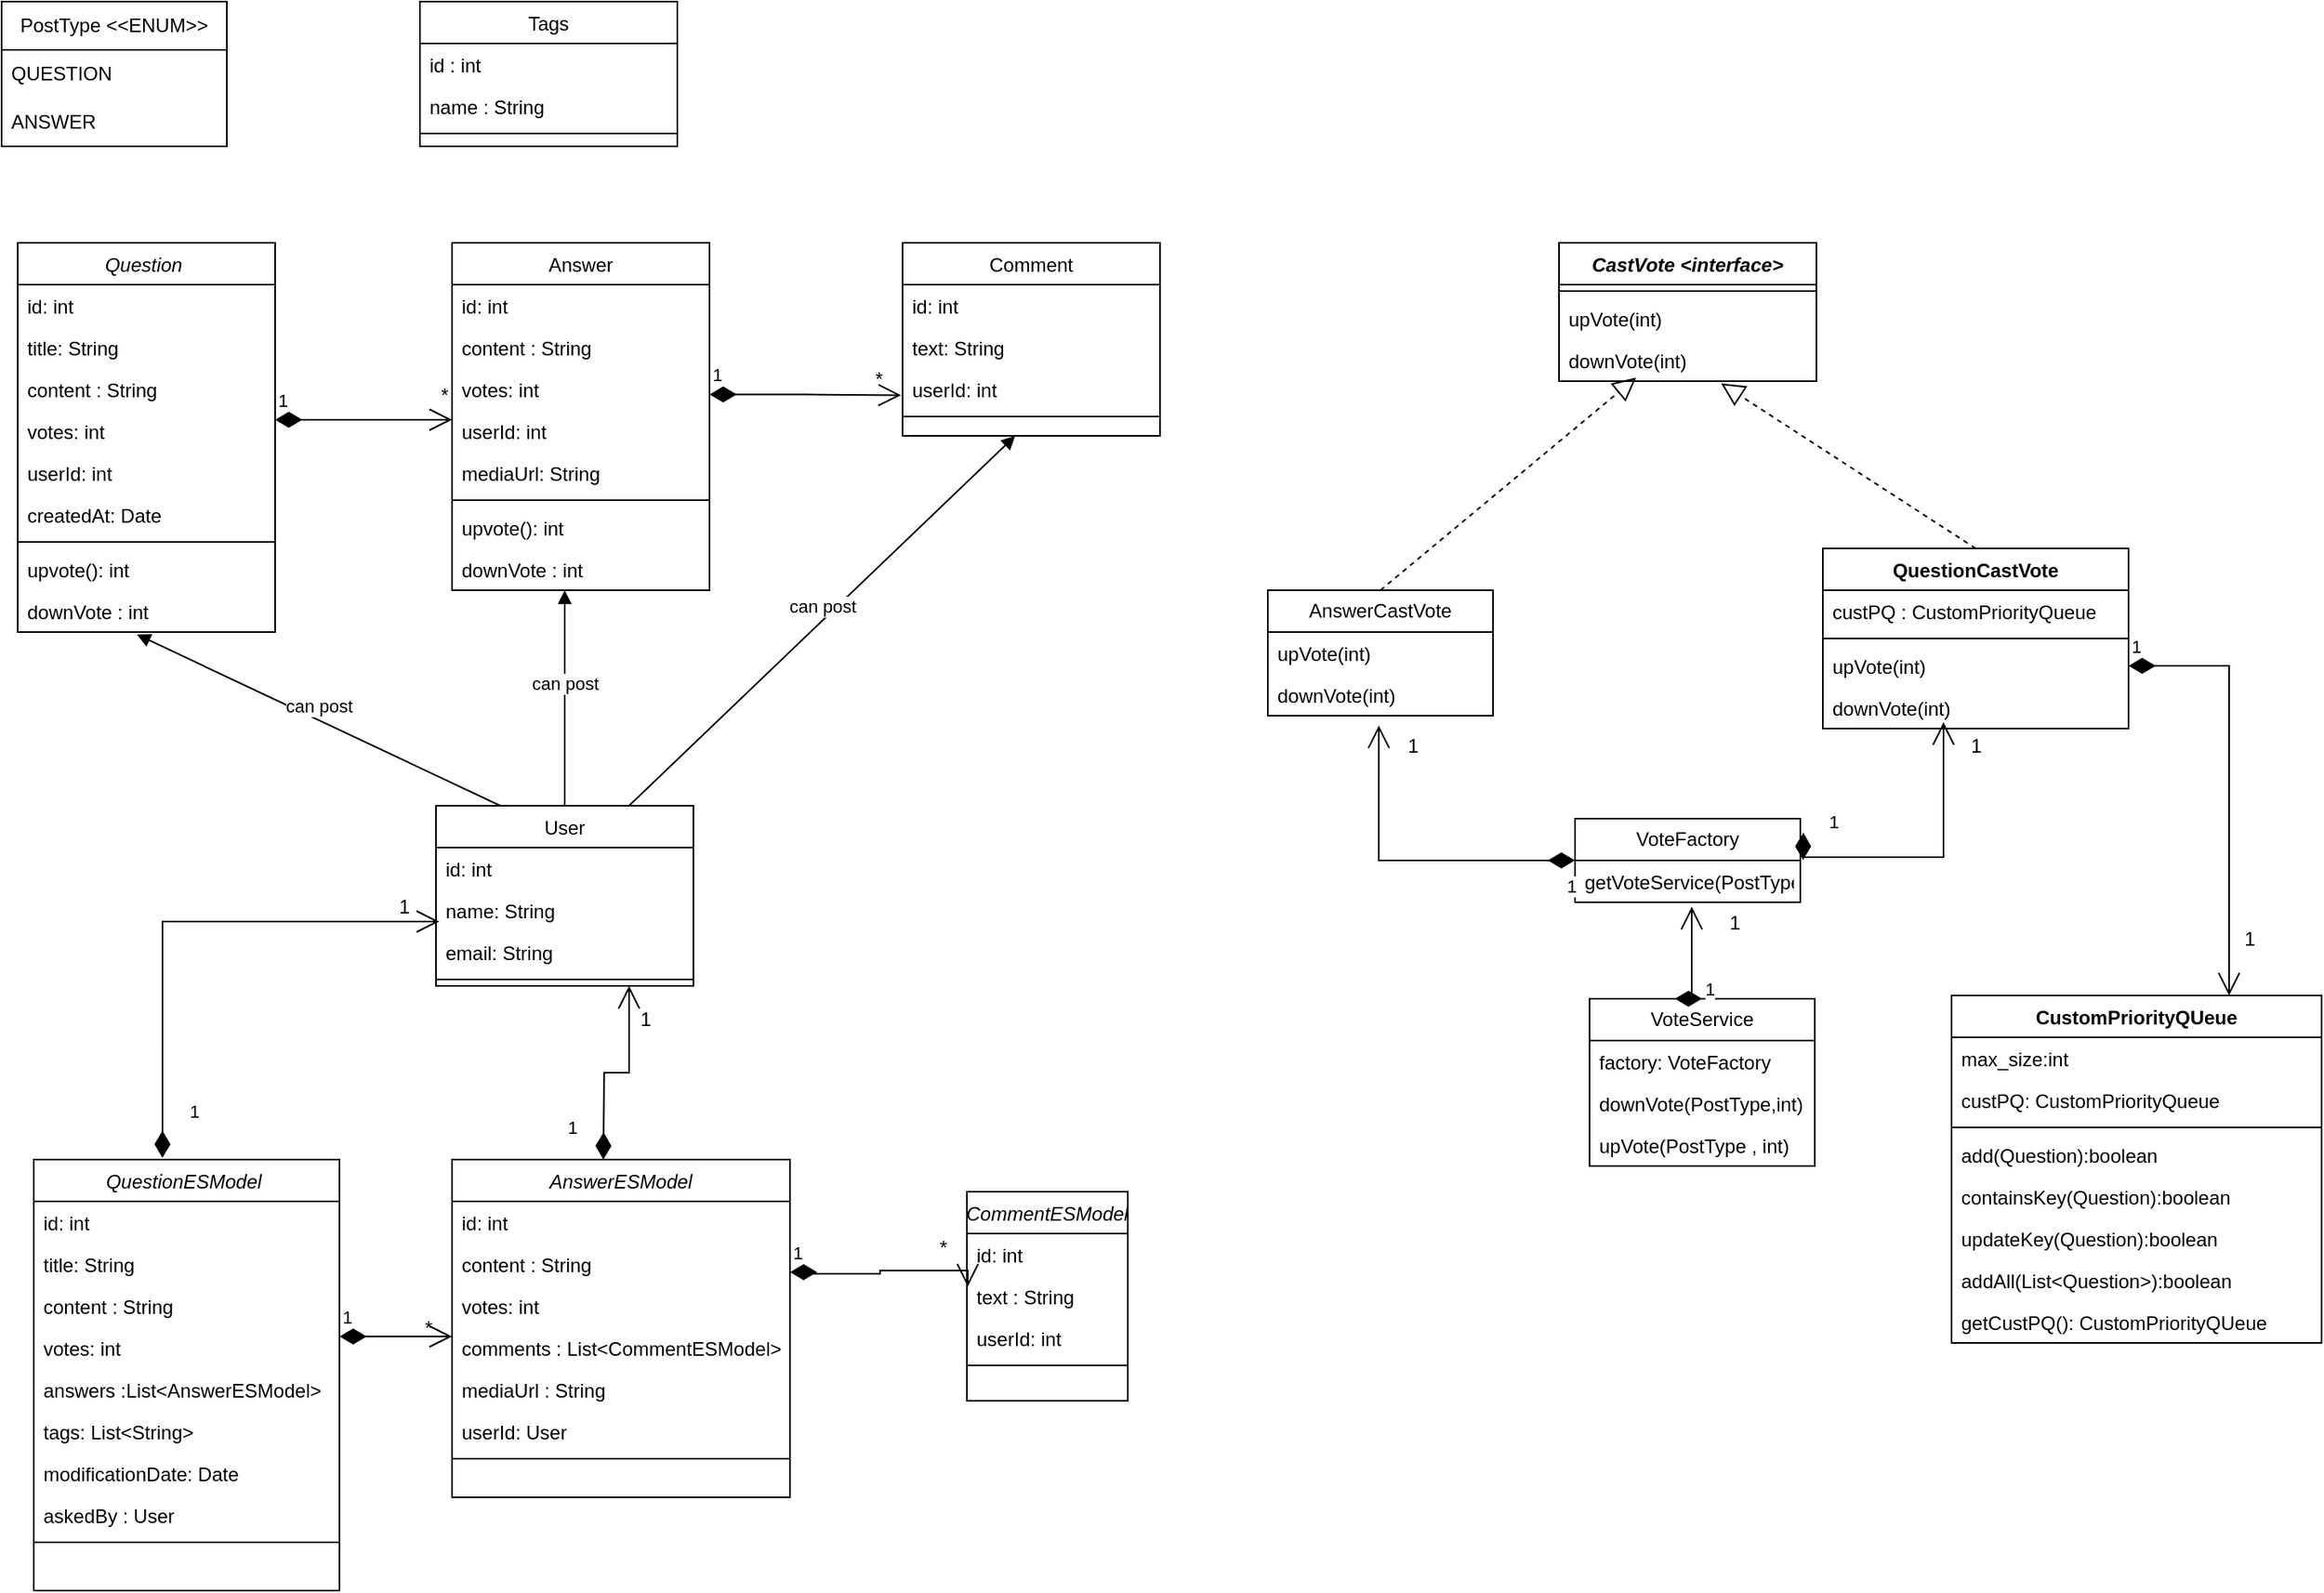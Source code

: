 <mxfile version="24.4.0" type="device">
  <diagram id="C5RBs43oDa-KdzZeNtuy" name="Page-1">
    <mxGraphModel dx="1837" dy="2218" grid="1" gridSize="10" guides="1" tooltips="1" connect="1" arrows="1" fold="1" page="1" pageScale="1" pageWidth="827" pageHeight="1169" math="0" shadow="0">
      <root>
        <mxCell id="WIyWlLk6GJQsqaUBKTNV-0" />
        <mxCell id="WIyWlLk6GJQsqaUBKTNV-1" parent="WIyWlLk6GJQsqaUBKTNV-0" />
        <mxCell id="zkfFHV4jXpPFQw0GAbJ--0" value="Question " style="swimlane;fontStyle=2;align=center;verticalAlign=top;childLayout=stackLayout;horizontal=1;startSize=26;horizontalStack=0;resizeParent=1;resizeLast=0;collapsible=1;marginBottom=0;rounded=0;shadow=0;strokeWidth=1;" parent="WIyWlLk6GJQsqaUBKTNV-1" vertex="1">
          <mxGeometry x="50" width="160" height="242" as="geometry">
            <mxRectangle x="230" y="140" width="160" height="26" as="alternateBounds" />
          </mxGeometry>
        </mxCell>
        <mxCell id="zkfFHV4jXpPFQw0GAbJ--1" value="id: int&#xa;" style="text;align=left;verticalAlign=top;spacingLeft=4;spacingRight=4;overflow=hidden;rotatable=0;points=[[0,0.5],[1,0.5]];portConstraint=eastwest;" parent="zkfFHV4jXpPFQw0GAbJ--0" vertex="1">
          <mxGeometry y="26" width="160" height="26" as="geometry" />
        </mxCell>
        <mxCell id="zkfFHV4jXpPFQw0GAbJ--2" value="title: String" style="text;align=left;verticalAlign=top;spacingLeft=4;spacingRight=4;overflow=hidden;rotatable=0;points=[[0,0.5],[1,0.5]];portConstraint=eastwest;rounded=0;shadow=0;html=0;" parent="zkfFHV4jXpPFQw0GAbJ--0" vertex="1">
          <mxGeometry y="52" width="160" height="26" as="geometry" />
        </mxCell>
        <mxCell id="zkfFHV4jXpPFQw0GAbJ--3" value="content : String" style="text;align=left;verticalAlign=top;spacingLeft=4;spacingRight=4;overflow=hidden;rotatable=0;points=[[0,0.5],[1,0.5]];portConstraint=eastwest;rounded=0;shadow=0;html=0;" parent="zkfFHV4jXpPFQw0GAbJ--0" vertex="1">
          <mxGeometry y="78" width="160" height="26" as="geometry" />
        </mxCell>
        <mxCell id="n5MVpI_hsquPw3Rg5cBh-8" value="votes: int" style="text;align=left;verticalAlign=top;spacingLeft=4;spacingRight=4;overflow=hidden;rotatable=0;points=[[0,0.5],[1,0.5]];portConstraint=eastwest;rounded=0;shadow=0;html=0;" parent="zkfFHV4jXpPFQw0GAbJ--0" vertex="1">
          <mxGeometry y="104" width="160" height="26" as="geometry" />
        </mxCell>
        <mxCell id="n5MVpI_hsquPw3Rg5cBh-9" value="userId: int" style="text;align=left;verticalAlign=top;spacingLeft=4;spacingRight=4;overflow=hidden;rotatable=0;points=[[0,0.5],[1,0.5]];portConstraint=eastwest;rounded=0;shadow=0;html=0;" parent="zkfFHV4jXpPFQw0GAbJ--0" vertex="1">
          <mxGeometry y="130" width="160" height="26" as="geometry" />
        </mxCell>
        <mxCell id="n5MVpI_hsquPw3Rg5cBh-10" value="createdAt: Date" style="text;align=left;verticalAlign=top;spacingLeft=4;spacingRight=4;overflow=hidden;rotatable=0;points=[[0,0.5],[1,0.5]];portConstraint=eastwest;rounded=0;shadow=0;html=0;" parent="zkfFHV4jXpPFQw0GAbJ--0" vertex="1">
          <mxGeometry y="156" width="160" height="26" as="geometry" />
        </mxCell>
        <mxCell id="zkfFHV4jXpPFQw0GAbJ--4" value="" style="line;html=1;strokeWidth=1;align=left;verticalAlign=middle;spacingTop=-1;spacingLeft=3;spacingRight=3;rotatable=0;labelPosition=right;points=[];portConstraint=eastwest;" parent="zkfFHV4jXpPFQw0GAbJ--0" vertex="1">
          <mxGeometry y="182" width="160" height="8" as="geometry" />
        </mxCell>
        <mxCell id="zkfFHV4jXpPFQw0GAbJ--5" value="upvote(): int" style="text;align=left;verticalAlign=top;spacingLeft=4;spacingRight=4;overflow=hidden;rotatable=0;points=[[0,0.5],[1,0.5]];portConstraint=eastwest;" parent="zkfFHV4jXpPFQw0GAbJ--0" vertex="1">
          <mxGeometry y="190" width="160" height="26" as="geometry" />
        </mxCell>
        <mxCell id="n5MVpI_hsquPw3Rg5cBh-11" value="downVote : int" style="text;align=left;verticalAlign=top;spacingLeft=4;spacingRight=4;overflow=hidden;rotatable=0;points=[[0,0.5],[1,0.5]];portConstraint=eastwest;" parent="zkfFHV4jXpPFQw0GAbJ--0" vertex="1">
          <mxGeometry y="216" width="160" height="26" as="geometry" />
        </mxCell>
        <mxCell id="zkfFHV4jXpPFQw0GAbJ--6" value="Tags" style="swimlane;fontStyle=0;align=center;verticalAlign=top;childLayout=stackLayout;horizontal=1;startSize=26;horizontalStack=0;resizeParent=1;resizeLast=0;collapsible=1;marginBottom=0;rounded=0;shadow=0;strokeWidth=1;" parent="WIyWlLk6GJQsqaUBKTNV-1" vertex="1">
          <mxGeometry x="300" y="-150" width="160" height="90" as="geometry">
            <mxRectangle x="130" y="380" width="160" height="26" as="alternateBounds" />
          </mxGeometry>
        </mxCell>
        <mxCell id="zkfFHV4jXpPFQw0GAbJ--7" value="id : int" style="text;align=left;verticalAlign=top;spacingLeft=4;spacingRight=4;overflow=hidden;rotatable=0;points=[[0,0.5],[1,0.5]];portConstraint=eastwest;" parent="zkfFHV4jXpPFQw0GAbJ--6" vertex="1">
          <mxGeometry y="26" width="160" height="26" as="geometry" />
        </mxCell>
        <mxCell id="zkfFHV4jXpPFQw0GAbJ--8" value="name : String" style="text;align=left;verticalAlign=top;spacingLeft=4;spacingRight=4;overflow=hidden;rotatable=0;points=[[0,0.5],[1,0.5]];portConstraint=eastwest;rounded=0;shadow=0;html=0;" parent="zkfFHV4jXpPFQw0GAbJ--6" vertex="1">
          <mxGeometry y="52" width="160" height="26" as="geometry" />
        </mxCell>
        <mxCell id="zkfFHV4jXpPFQw0GAbJ--9" value="" style="line;html=1;strokeWidth=1;align=left;verticalAlign=middle;spacingTop=-1;spacingLeft=3;spacingRight=3;rotatable=0;labelPosition=right;points=[];portConstraint=eastwest;" parent="zkfFHV4jXpPFQw0GAbJ--6" vertex="1">
          <mxGeometry y="78" width="160" height="8" as="geometry" />
        </mxCell>
        <mxCell id="zkfFHV4jXpPFQw0GAbJ--17" value="Answer" style="swimlane;fontStyle=0;align=center;verticalAlign=top;childLayout=stackLayout;horizontal=1;startSize=26;horizontalStack=0;resizeParent=1;resizeLast=0;collapsible=1;marginBottom=0;rounded=0;shadow=0;strokeWidth=1;" parent="WIyWlLk6GJQsqaUBKTNV-1" vertex="1">
          <mxGeometry x="320" width="160" height="216" as="geometry">
            <mxRectangle x="550" y="140" width="160" height="26" as="alternateBounds" />
          </mxGeometry>
        </mxCell>
        <mxCell id="zkfFHV4jXpPFQw0GAbJ--18" value="id: int&#xa;" style="text;align=left;verticalAlign=top;spacingLeft=4;spacingRight=4;overflow=hidden;rotatable=0;points=[[0,0.5],[1,0.5]];portConstraint=eastwest;" parent="zkfFHV4jXpPFQw0GAbJ--17" vertex="1">
          <mxGeometry y="26" width="160" height="26" as="geometry" />
        </mxCell>
        <mxCell id="zkfFHV4jXpPFQw0GAbJ--19" value="content : String" style="text;align=left;verticalAlign=top;spacingLeft=4;spacingRight=4;overflow=hidden;rotatable=0;points=[[0,0.5],[1,0.5]];portConstraint=eastwest;rounded=0;shadow=0;html=0;" parent="zkfFHV4jXpPFQw0GAbJ--17" vertex="1">
          <mxGeometry y="52" width="160" height="26" as="geometry" />
        </mxCell>
        <mxCell id="zkfFHV4jXpPFQw0GAbJ--20" value="votes: int" style="text;align=left;verticalAlign=top;spacingLeft=4;spacingRight=4;overflow=hidden;rotatable=0;points=[[0,0.5],[1,0.5]];portConstraint=eastwest;rounded=0;shadow=0;html=0;" parent="zkfFHV4jXpPFQw0GAbJ--17" vertex="1">
          <mxGeometry y="78" width="160" height="26" as="geometry" />
        </mxCell>
        <mxCell id="zkfFHV4jXpPFQw0GAbJ--21" value="userId: int" style="text;align=left;verticalAlign=top;spacingLeft=4;spacingRight=4;overflow=hidden;rotatable=0;points=[[0,0.5],[1,0.5]];portConstraint=eastwest;rounded=0;shadow=0;html=0;" parent="zkfFHV4jXpPFQw0GAbJ--17" vertex="1">
          <mxGeometry y="104" width="160" height="26" as="geometry" />
        </mxCell>
        <mxCell id="zkfFHV4jXpPFQw0GAbJ--22" value="mediaUrl: String" style="text;align=left;verticalAlign=top;spacingLeft=4;spacingRight=4;overflow=hidden;rotatable=0;points=[[0,0.5],[1,0.5]];portConstraint=eastwest;rounded=0;shadow=0;html=0;" parent="zkfFHV4jXpPFQw0GAbJ--17" vertex="1">
          <mxGeometry y="130" width="160" height="26" as="geometry" />
        </mxCell>
        <mxCell id="zkfFHV4jXpPFQw0GAbJ--23" value="" style="line;html=1;strokeWidth=1;align=left;verticalAlign=middle;spacingTop=-1;spacingLeft=3;spacingRight=3;rotatable=0;labelPosition=right;points=[];portConstraint=eastwest;" parent="zkfFHV4jXpPFQw0GAbJ--17" vertex="1">
          <mxGeometry y="156" width="160" height="8" as="geometry" />
        </mxCell>
        <mxCell id="zkfFHV4jXpPFQw0GAbJ--24" value="upvote(): int" style="text;align=left;verticalAlign=top;spacingLeft=4;spacingRight=4;overflow=hidden;rotatable=0;points=[[0,0.5],[1,0.5]];portConstraint=eastwest;" parent="zkfFHV4jXpPFQw0GAbJ--17" vertex="1">
          <mxGeometry y="164" width="160" height="26" as="geometry" />
        </mxCell>
        <mxCell id="zkfFHV4jXpPFQw0GAbJ--25" value="downVote : int" style="text;align=left;verticalAlign=top;spacingLeft=4;spacingRight=4;overflow=hidden;rotatable=0;points=[[0,0.5],[1,0.5]];portConstraint=eastwest;" parent="zkfFHV4jXpPFQw0GAbJ--17" vertex="1">
          <mxGeometry y="190" width="160" height="26" as="geometry" />
        </mxCell>
        <mxCell id="n5MVpI_hsquPw3Rg5cBh-13" value="Comment" style="swimlane;fontStyle=0;align=center;verticalAlign=top;childLayout=stackLayout;horizontal=1;startSize=26;horizontalStack=0;resizeParent=1;resizeLast=0;collapsible=1;marginBottom=0;rounded=0;shadow=0;strokeWidth=1;" parent="WIyWlLk6GJQsqaUBKTNV-1" vertex="1">
          <mxGeometry x="600" width="160" height="120" as="geometry">
            <mxRectangle x="550" y="140" width="160" height="26" as="alternateBounds" />
          </mxGeometry>
        </mxCell>
        <mxCell id="n5MVpI_hsquPw3Rg5cBh-14" value="id: int&#xa;" style="text;align=left;verticalAlign=top;spacingLeft=4;spacingRight=4;overflow=hidden;rotatable=0;points=[[0,0.5],[1,0.5]];portConstraint=eastwest;" parent="n5MVpI_hsquPw3Rg5cBh-13" vertex="1">
          <mxGeometry y="26" width="160" height="26" as="geometry" />
        </mxCell>
        <mxCell id="n5MVpI_hsquPw3Rg5cBh-15" value="text: String" style="text;align=left;verticalAlign=top;spacingLeft=4;spacingRight=4;overflow=hidden;rotatable=0;points=[[0,0.5],[1,0.5]];portConstraint=eastwest;rounded=0;shadow=0;html=0;" parent="n5MVpI_hsquPw3Rg5cBh-13" vertex="1">
          <mxGeometry y="52" width="160" height="26" as="geometry" />
        </mxCell>
        <mxCell id="n5MVpI_hsquPw3Rg5cBh-16" value="userId: int" style="text;align=left;verticalAlign=top;spacingLeft=4;spacingRight=4;overflow=hidden;rotatable=0;points=[[0,0.5],[1,0.5]];portConstraint=eastwest;rounded=0;shadow=0;html=0;" parent="n5MVpI_hsquPw3Rg5cBh-13" vertex="1">
          <mxGeometry y="78" width="160" height="26" as="geometry" />
        </mxCell>
        <mxCell id="n5MVpI_hsquPw3Rg5cBh-19" value="" style="line;html=1;strokeWidth=1;align=left;verticalAlign=middle;spacingTop=-1;spacingLeft=3;spacingRight=3;rotatable=0;labelPosition=right;points=[];portConstraint=eastwest;" parent="n5MVpI_hsquPw3Rg5cBh-13" vertex="1">
          <mxGeometry y="104" width="160" height="8" as="geometry" />
        </mxCell>
        <mxCell id="n5MVpI_hsquPw3Rg5cBh-22" value="User" style="swimlane;fontStyle=0;align=center;verticalAlign=top;childLayout=stackLayout;horizontal=1;startSize=26;horizontalStack=0;resizeParent=1;resizeLast=0;collapsible=1;marginBottom=0;rounded=0;shadow=0;strokeWidth=1;" parent="WIyWlLk6GJQsqaUBKTNV-1" vertex="1">
          <mxGeometry x="310" y="350" width="160" height="112" as="geometry">
            <mxRectangle x="550" y="140" width="160" height="26" as="alternateBounds" />
          </mxGeometry>
        </mxCell>
        <mxCell id="n5MVpI_hsquPw3Rg5cBh-23" value="id: int&#xa;" style="text;align=left;verticalAlign=top;spacingLeft=4;spacingRight=4;overflow=hidden;rotatable=0;points=[[0,0.5],[1,0.5]];portConstraint=eastwest;" parent="n5MVpI_hsquPw3Rg5cBh-22" vertex="1">
          <mxGeometry y="26" width="160" height="26" as="geometry" />
        </mxCell>
        <mxCell id="n5MVpI_hsquPw3Rg5cBh-24" value="name: String" style="text;align=left;verticalAlign=top;spacingLeft=4;spacingRight=4;overflow=hidden;rotatable=0;points=[[0,0.5],[1,0.5]];portConstraint=eastwest;rounded=0;shadow=0;html=0;" parent="n5MVpI_hsquPw3Rg5cBh-22" vertex="1">
          <mxGeometry y="52" width="160" height="26" as="geometry" />
        </mxCell>
        <mxCell id="n5MVpI_hsquPw3Rg5cBh-25" value="email: String" style="text;align=left;verticalAlign=top;spacingLeft=4;spacingRight=4;overflow=hidden;rotatable=0;points=[[0,0.5],[1,0.5]];portConstraint=eastwest;rounded=0;shadow=0;html=0;" parent="n5MVpI_hsquPw3Rg5cBh-22" vertex="1">
          <mxGeometry y="78" width="160" height="26" as="geometry" />
        </mxCell>
        <mxCell id="n5MVpI_hsquPw3Rg5cBh-26" value="" style="line;html=1;strokeWidth=1;align=left;verticalAlign=middle;spacingTop=-1;spacingLeft=3;spacingRight=3;rotatable=0;labelPosition=right;points=[];portConstraint=eastwest;" parent="n5MVpI_hsquPw3Rg5cBh-22" vertex="1">
          <mxGeometry y="104" width="160" height="8" as="geometry" />
        </mxCell>
        <mxCell id="n5MVpI_hsquPw3Rg5cBh-30" value="PostType &amp;lt;&amp;lt;ENUM&amp;gt;&amp;gt;" style="swimlane;fontStyle=0;childLayout=stackLayout;horizontal=1;startSize=30;horizontalStack=0;resizeParent=1;resizeParentMax=0;resizeLast=0;collapsible=1;marginBottom=0;whiteSpace=wrap;html=1;" parent="WIyWlLk6GJQsqaUBKTNV-1" vertex="1">
          <mxGeometry x="40" y="-150" width="140" height="90" as="geometry" />
        </mxCell>
        <mxCell id="n5MVpI_hsquPw3Rg5cBh-31" value="QUESTION" style="text;strokeColor=none;fillColor=none;align=left;verticalAlign=middle;spacingLeft=4;spacingRight=4;overflow=hidden;points=[[0,0.5],[1,0.5]];portConstraint=eastwest;rotatable=0;whiteSpace=wrap;html=1;" parent="n5MVpI_hsquPw3Rg5cBh-30" vertex="1">
          <mxGeometry y="30" width="140" height="30" as="geometry" />
        </mxCell>
        <mxCell id="n5MVpI_hsquPw3Rg5cBh-32" value="ANSWER" style="text;strokeColor=none;fillColor=none;align=left;verticalAlign=middle;spacingLeft=4;spacingRight=4;overflow=hidden;points=[[0,0.5],[1,0.5]];portConstraint=eastwest;rotatable=0;whiteSpace=wrap;html=1;" parent="n5MVpI_hsquPw3Rg5cBh-30" vertex="1">
          <mxGeometry y="60" width="140" height="30" as="geometry" />
        </mxCell>
        <mxCell id="uVyZpxZi-m1LhDYJpyDX-0" value="1" style="endArrow=open;html=1;endSize=12;startArrow=diamondThin;startSize=14;startFill=1;edgeStyle=orthogonalEdgeStyle;align=left;verticalAlign=bottom;rounded=0;" edge="1" parent="WIyWlLk6GJQsqaUBKTNV-1">
          <mxGeometry x="-1" y="3" relative="1" as="geometry">
            <mxPoint x="210" y="110" as="sourcePoint" />
            <mxPoint x="320" y="110" as="targetPoint" />
          </mxGeometry>
        </mxCell>
        <mxCell id="uVyZpxZi-m1LhDYJpyDX-1" value="1" style="endArrow=open;html=1;endSize=12;startArrow=diamondThin;startSize=14;startFill=1;edgeStyle=orthogonalEdgeStyle;align=left;verticalAlign=bottom;rounded=0;exitX=1.006;exitY=0.212;exitDx=0;exitDy=0;exitPerimeter=0;" edge="1" parent="WIyWlLk6GJQsqaUBKTNV-1">
          <mxGeometry x="-1" y="3" relative="1" as="geometry">
            <mxPoint x="480.0" y="94.262" as="sourcePoint" />
            <mxPoint x="599.04" y="94.75" as="targetPoint" />
            <Array as="points">
              <mxPoint x="539.04" y="94.75" />
              <mxPoint x="539.04" y="95.75" />
            </Array>
          </mxGeometry>
        </mxCell>
        <mxCell id="uVyZpxZi-m1LhDYJpyDX-4" value="*" style="text;html=1;align=center;verticalAlign=middle;resizable=0;points=[];autosize=1;strokeColor=none;fillColor=none;" vertex="1" parent="WIyWlLk6GJQsqaUBKTNV-1">
          <mxGeometry x="300" y="80" width="30" height="30" as="geometry" />
        </mxCell>
        <mxCell id="uVyZpxZi-m1LhDYJpyDX-5" value="*" style="text;html=1;align=center;verticalAlign=middle;resizable=0;points=[];autosize=1;strokeColor=none;fillColor=none;" vertex="1" parent="WIyWlLk6GJQsqaUBKTNV-1">
          <mxGeometry x="570" y="70" width="30" height="30" as="geometry" />
        </mxCell>
        <mxCell id="uVyZpxZi-m1LhDYJpyDX-6" value="can post" style="html=1;verticalAlign=bottom;endArrow=block;curved=0;rounded=0;entryX=0.463;entryY=1.058;entryDx=0;entryDy=0;entryPerimeter=0;exitX=0.25;exitY=0;exitDx=0;exitDy=0;" edge="1" parent="WIyWlLk6GJQsqaUBKTNV-1" source="n5MVpI_hsquPw3Rg5cBh-22" target="n5MVpI_hsquPw3Rg5cBh-11">
          <mxGeometry width="80" relative="1" as="geometry">
            <mxPoint x="80" y="270" as="sourcePoint" />
            <mxPoint x="160" y="270" as="targetPoint" />
          </mxGeometry>
        </mxCell>
        <mxCell id="uVyZpxZi-m1LhDYJpyDX-7" value="can post" style="html=1;verticalAlign=bottom;endArrow=block;curved=0;rounded=0;entryX=0.463;entryY=1.058;entryDx=0;entryDy=0;entryPerimeter=0;exitX=0.5;exitY=0;exitDx=0;exitDy=0;" edge="1" parent="WIyWlLk6GJQsqaUBKTNV-1" source="n5MVpI_hsquPw3Rg5cBh-22">
          <mxGeometry width="80" relative="1" as="geometry">
            <mxPoint x="616" y="322" as="sourcePoint" />
            <mxPoint x="390" y="216" as="targetPoint" />
          </mxGeometry>
        </mxCell>
        <mxCell id="uVyZpxZi-m1LhDYJpyDX-8" value="can post" style="html=1;verticalAlign=bottom;endArrow=block;curved=0;rounded=0;entryX=0.463;entryY=1.058;entryDx=0;entryDy=0;entryPerimeter=0;exitX=0.75;exitY=0;exitDx=0;exitDy=0;" edge="1" parent="WIyWlLk6GJQsqaUBKTNV-1" source="n5MVpI_hsquPw3Rg5cBh-22">
          <mxGeometry width="80" relative="1" as="geometry">
            <mxPoint x="896" y="226" as="sourcePoint" />
            <mxPoint x="670" y="120" as="targetPoint" />
          </mxGeometry>
        </mxCell>
        <mxCell id="uVyZpxZi-m1LhDYJpyDX-10" value="QuestionESModel " style="swimlane;fontStyle=2;align=center;verticalAlign=top;childLayout=stackLayout;horizontal=1;startSize=26;horizontalStack=0;resizeParent=1;resizeLast=0;collapsible=1;marginBottom=0;rounded=0;shadow=0;strokeWidth=1;" vertex="1" parent="WIyWlLk6GJQsqaUBKTNV-1">
          <mxGeometry x="60" y="570" width="190" height="268" as="geometry">
            <mxRectangle x="230" y="140" width="160" height="26" as="alternateBounds" />
          </mxGeometry>
        </mxCell>
        <mxCell id="uVyZpxZi-m1LhDYJpyDX-11" value="id: int&#xa;" style="text;align=left;verticalAlign=top;spacingLeft=4;spacingRight=4;overflow=hidden;rotatable=0;points=[[0,0.5],[1,0.5]];portConstraint=eastwest;" vertex="1" parent="uVyZpxZi-m1LhDYJpyDX-10">
          <mxGeometry y="26" width="190" height="26" as="geometry" />
        </mxCell>
        <mxCell id="uVyZpxZi-m1LhDYJpyDX-12" value="title: String" style="text;align=left;verticalAlign=top;spacingLeft=4;spacingRight=4;overflow=hidden;rotatable=0;points=[[0,0.5],[1,0.5]];portConstraint=eastwest;rounded=0;shadow=0;html=0;" vertex="1" parent="uVyZpxZi-m1LhDYJpyDX-10">
          <mxGeometry y="52" width="190" height="26" as="geometry" />
        </mxCell>
        <mxCell id="uVyZpxZi-m1LhDYJpyDX-13" value="content : String" style="text;align=left;verticalAlign=top;spacingLeft=4;spacingRight=4;overflow=hidden;rotatable=0;points=[[0,0.5],[1,0.5]];portConstraint=eastwest;rounded=0;shadow=0;html=0;" vertex="1" parent="uVyZpxZi-m1LhDYJpyDX-10">
          <mxGeometry y="78" width="190" height="26" as="geometry" />
        </mxCell>
        <mxCell id="uVyZpxZi-m1LhDYJpyDX-14" value="votes: int" style="text;align=left;verticalAlign=top;spacingLeft=4;spacingRight=4;overflow=hidden;rotatable=0;points=[[0,0.5],[1,0.5]];portConstraint=eastwest;rounded=0;shadow=0;html=0;" vertex="1" parent="uVyZpxZi-m1LhDYJpyDX-10">
          <mxGeometry y="104" width="190" height="26" as="geometry" />
        </mxCell>
        <mxCell id="uVyZpxZi-m1LhDYJpyDX-15" value="answers :List&lt;AnswerESModel&gt;" style="text;align=left;verticalAlign=top;spacingLeft=4;spacingRight=4;overflow=hidden;rotatable=0;points=[[0,0.5],[1,0.5]];portConstraint=eastwest;rounded=0;shadow=0;html=0;" vertex="1" parent="uVyZpxZi-m1LhDYJpyDX-10">
          <mxGeometry y="130" width="190" height="26" as="geometry" />
        </mxCell>
        <mxCell id="uVyZpxZi-m1LhDYJpyDX-16" value="tags: List&lt;String&gt;" style="text;align=left;verticalAlign=top;spacingLeft=4;spacingRight=4;overflow=hidden;rotatable=0;points=[[0,0.5],[1,0.5]];portConstraint=eastwest;rounded=0;shadow=0;html=0;" vertex="1" parent="uVyZpxZi-m1LhDYJpyDX-10">
          <mxGeometry y="156" width="190" height="26" as="geometry" />
        </mxCell>
        <mxCell id="uVyZpxZi-m1LhDYJpyDX-20" value="modificationDate: Date" style="text;align=left;verticalAlign=top;spacingLeft=4;spacingRight=4;overflow=hidden;rotatable=0;points=[[0,0.5],[1,0.5]];portConstraint=eastwest;rounded=0;shadow=0;html=0;" vertex="1" parent="uVyZpxZi-m1LhDYJpyDX-10">
          <mxGeometry y="182" width="190" height="26" as="geometry" />
        </mxCell>
        <mxCell id="uVyZpxZi-m1LhDYJpyDX-18" value="askedBy : User" style="text;align=left;verticalAlign=top;spacingLeft=4;spacingRight=4;overflow=hidden;rotatable=0;points=[[0,0.5],[1,0.5]];portConstraint=eastwest;" vertex="1" parent="uVyZpxZi-m1LhDYJpyDX-10">
          <mxGeometry y="208" width="190" height="26" as="geometry" />
        </mxCell>
        <mxCell id="uVyZpxZi-m1LhDYJpyDX-17" value="" style="line;html=1;strokeWidth=1;align=left;verticalAlign=middle;spacingTop=-1;spacingLeft=3;spacingRight=3;rotatable=0;labelPosition=right;points=[];portConstraint=eastwest;" vertex="1" parent="uVyZpxZi-m1LhDYJpyDX-10">
          <mxGeometry y="234" width="190" height="8" as="geometry" />
        </mxCell>
        <mxCell id="uVyZpxZi-m1LhDYJpyDX-21" value="AnswerESModel" style="swimlane;fontStyle=2;align=center;verticalAlign=top;childLayout=stackLayout;horizontal=1;startSize=26;horizontalStack=0;resizeParent=1;resizeLast=0;collapsible=1;marginBottom=0;rounded=0;shadow=0;strokeWidth=1;" vertex="1" parent="WIyWlLk6GJQsqaUBKTNV-1">
          <mxGeometry x="320" y="570" width="210" height="210" as="geometry">
            <mxRectangle x="230" y="140" width="160" height="26" as="alternateBounds" />
          </mxGeometry>
        </mxCell>
        <mxCell id="uVyZpxZi-m1LhDYJpyDX-22" value="id: int&#xa;" style="text;align=left;verticalAlign=top;spacingLeft=4;spacingRight=4;overflow=hidden;rotatable=0;points=[[0,0.5],[1,0.5]];portConstraint=eastwest;" vertex="1" parent="uVyZpxZi-m1LhDYJpyDX-21">
          <mxGeometry y="26" width="210" height="26" as="geometry" />
        </mxCell>
        <mxCell id="uVyZpxZi-m1LhDYJpyDX-24" value="content : String" style="text;align=left;verticalAlign=top;spacingLeft=4;spacingRight=4;overflow=hidden;rotatable=0;points=[[0,0.5],[1,0.5]];portConstraint=eastwest;rounded=0;shadow=0;html=0;" vertex="1" parent="uVyZpxZi-m1LhDYJpyDX-21">
          <mxGeometry y="52" width="210" height="26" as="geometry" />
        </mxCell>
        <mxCell id="uVyZpxZi-m1LhDYJpyDX-25" value="votes: int" style="text;align=left;verticalAlign=top;spacingLeft=4;spacingRight=4;overflow=hidden;rotatable=0;points=[[0,0.5],[1,0.5]];portConstraint=eastwest;rounded=0;shadow=0;html=0;" vertex="1" parent="uVyZpxZi-m1LhDYJpyDX-21">
          <mxGeometry y="78" width="210" height="26" as="geometry" />
        </mxCell>
        <mxCell id="uVyZpxZi-m1LhDYJpyDX-26" value="comments : List&lt;CommentESModel&gt;" style="text;align=left;verticalAlign=top;spacingLeft=4;spacingRight=4;overflow=hidden;rotatable=0;points=[[0,0.5],[1,0.5]];portConstraint=eastwest;rounded=0;shadow=0;html=0;" vertex="1" parent="uVyZpxZi-m1LhDYJpyDX-21">
          <mxGeometry y="104" width="210" height="26" as="geometry" />
        </mxCell>
        <mxCell id="uVyZpxZi-m1LhDYJpyDX-27" value="mediaUrl : String" style="text;align=left;verticalAlign=top;spacingLeft=4;spacingRight=4;overflow=hidden;rotatable=0;points=[[0,0.5],[1,0.5]];portConstraint=eastwest;rounded=0;shadow=0;html=0;" vertex="1" parent="uVyZpxZi-m1LhDYJpyDX-21">
          <mxGeometry y="130" width="210" height="26" as="geometry" />
        </mxCell>
        <mxCell id="uVyZpxZi-m1LhDYJpyDX-28" value="userId: User" style="text;align=left;verticalAlign=top;spacingLeft=4;spacingRight=4;overflow=hidden;rotatable=0;points=[[0,0.5],[1,0.5]];portConstraint=eastwest;rounded=0;shadow=0;html=0;" vertex="1" parent="uVyZpxZi-m1LhDYJpyDX-21">
          <mxGeometry y="156" width="210" height="26" as="geometry" />
        </mxCell>
        <mxCell id="uVyZpxZi-m1LhDYJpyDX-30" value="" style="line;html=1;strokeWidth=1;align=left;verticalAlign=middle;spacingTop=-1;spacingLeft=3;spacingRight=3;rotatable=0;labelPosition=right;points=[];portConstraint=eastwest;" vertex="1" parent="uVyZpxZi-m1LhDYJpyDX-21">
          <mxGeometry y="182" width="210" height="8" as="geometry" />
        </mxCell>
        <mxCell id="uVyZpxZi-m1LhDYJpyDX-31" value="CommentESModel" style="swimlane;fontStyle=2;align=center;verticalAlign=top;childLayout=stackLayout;horizontal=1;startSize=26;horizontalStack=0;resizeParent=1;resizeLast=0;collapsible=1;marginBottom=0;rounded=0;shadow=0;strokeWidth=1;" vertex="1" parent="WIyWlLk6GJQsqaUBKTNV-1">
          <mxGeometry x="640" y="590" width="100" height="130" as="geometry">
            <mxRectangle x="230" y="140" width="160" height="26" as="alternateBounds" />
          </mxGeometry>
        </mxCell>
        <mxCell id="uVyZpxZi-m1LhDYJpyDX-32" value="id: int&#xa;" style="text;align=left;verticalAlign=top;spacingLeft=4;spacingRight=4;overflow=hidden;rotatable=0;points=[[0,0.5],[1,0.5]];portConstraint=eastwest;" vertex="1" parent="uVyZpxZi-m1LhDYJpyDX-31">
          <mxGeometry y="26" width="100" height="26" as="geometry" />
        </mxCell>
        <mxCell id="uVyZpxZi-m1LhDYJpyDX-33" value="text : String" style="text;align=left;verticalAlign=top;spacingLeft=4;spacingRight=4;overflow=hidden;rotatable=0;points=[[0,0.5],[1,0.5]];portConstraint=eastwest;rounded=0;shadow=0;html=0;" vertex="1" parent="uVyZpxZi-m1LhDYJpyDX-31">
          <mxGeometry y="52" width="100" height="26" as="geometry" />
        </mxCell>
        <mxCell id="uVyZpxZi-m1LhDYJpyDX-34" value="userId: int" style="text;align=left;verticalAlign=top;spacingLeft=4;spacingRight=4;overflow=hidden;rotatable=0;points=[[0,0.5],[1,0.5]];portConstraint=eastwest;rounded=0;shadow=0;html=0;" vertex="1" parent="uVyZpxZi-m1LhDYJpyDX-31">
          <mxGeometry y="78" width="100" height="26" as="geometry" />
        </mxCell>
        <mxCell id="uVyZpxZi-m1LhDYJpyDX-38" value="" style="line;html=1;strokeWidth=1;align=left;verticalAlign=middle;spacingTop=-1;spacingLeft=3;spacingRight=3;rotatable=0;labelPosition=right;points=[];portConstraint=eastwest;" vertex="1" parent="uVyZpxZi-m1LhDYJpyDX-31">
          <mxGeometry y="104" width="100" height="8" as="geometry" />
        </mxCell>
        <mxCell id="uVyZpxZi-m1LhDYJpyDX-39" value="1" style="endArrow=open;html=1;endSize=12;startArrow=diamondThin;startSize=14;startFill=1;edgeStyle=orthogonalEdgeStyle;align=left;verticalAlign=bottom;rounded=0;" edge="1" parent="WIyWlLk6GJQsqaUBKTNV-1">
          <mxGeometry x="-1" y="3" relative="1" as="geometry">
            <mxPoint x="250" y="680" as="sourcePoint" />
            <mxPoint x="320" y="680" as="targetPoint" />
          </mxGeometry>
        </mxCell>
        <mxCell id="uVyZpxZi-m1LhDYJpyDX-41" value="1" style="endArrow=open;html=1;endSize=12;startArrow=diamondThin;startSize=14;startFill=1;edgeStyle=orthogonalEdgeStyle;align=left;verticalAlign=bottom;rounded=0;entryX=0.005;entryY=0.269;entryDx=0;entryDy=0;entryPerimeter=0;" edge="1" parent="WIyWlLk6GJQsqaUBKTNV-1" target="uVyZpxZi-m1LhDYJpyDX-33">
          <mxGeometry x="-1" y="3" relative="1" as="geometry">
            <mxPoint x="530" y="640" as="sourcePoint" />
            <mxPoint x="620" y="639" as="targetPoint" />
            <Array as="points">
              <mxPoint x="540" y="640" />
              <mxPoint x="540" y="641" />
              <mxPoint x="586" y="641" />
              <mxPoint x="586" y="639" />
            </Array>
          </mxGeometry>
        </mxCell>
        <mxCell id="uVyZpxZi-m1LhDYJpyDX-42" value="*" style="text;html=1;align=center;verticalAlign=middle;resizable=0;points=[];autosize=1;strokeColor=none;fillColor=none;" vertex="1" parent="WIyWlLk6GJQsqaUBKTNV-1">
          <mxGeometry x="290" y="660" width="30" height="30" as="geometry" />
        </mxCell>
        <mxCell id="uVyZpxZi-m1LhDYJpyDX-44" value="*" style="text;html=1;align=center;verticalAlign=middle;resizable=0;points=[];autosize=1;strokeColor=none;fillColor=none;" vertex="1" parent="WIyWlLk6GJQsqaUBKTNV-1">
          <mxGeometry x="610" y="610" width="30" height="30" as="geometry" />
        </mxCell>
        <mxCell id="uVyZpxZi-m1LhDYJpyDX-56" value="1" style="endArrow=open;html=1;endSize=12;startArrow=diamondThin;startSize=14;startFill=1;edgeStyle=orthogonalEdgeStyle;align=left;verticalAlign=bottom;rounded=0;entryX=0.013;entryY=0.769;entryDx=0;entryDy=0;entryPerimeter=0;exitX=0.421;exitY=-0.004;exitDx=0;exitDy=0;exitPerimeter=0;" edge="1" parent="WIyWlLk6GJQsqaUBKTNV-1" source="uVyZpxZi-m1LhDYJpyDX-10" target="n5MVpI_hsquPw3Rg5cBh-24">
          <mxGeometry x="-0.881" y="-15" relative="1" as="geometry">
            <mxPoint x="160" y="569" as="sourcePoint" />
            <mxPoint x="320" y="569" as="targetPoint" />
            <mxPoint y="-1" as="offset" />
          </mxGeometry>
        </mxCell>
        <mxCell id="uVyZpxZi-m1LhDYJpyDX-58" value="1" style="text;html=1;align=center;verticalAlign=middle;resizable=0;points=[];autosize=1;strokeColor=none;fillColor=none;" vertex="1" parent="WIyWlLk6GJQsqaUBKTNV-1">
          <mxGeometry x="275" y="398" width="30" height="30" as="geometry" />
        </mxCell>
        <mxCell id="uVyZpxZi-m1LhDYJpyDX-59" value="1" style="endArrow=open;html=1;endSize=12;startArrow=diamondThin;startSize=14;startFill=1;edgeStyle=orthogonalEdgeStyle;align=left;verticalAlign=bottom;rounded=0;entryX=0.75;entryY=1;entryDx=0;entryDy=0;" edge="1" parent="WIyWlLk6GJQsqaUBKTNV-1" target="n5MVpI_hsquPw3Rg5cBh-22">
          <mxGeometry x="-0.842" y="24" relative="1" as="geometry">
            <mxPoint x="414" y="570" as="sourcePoint" />
            <mxPoint x="574" y="570" as="targetPoint" />
            <mxPoint y="-1" as="offset" />
          </mxGeometry>
        </mxCell>
        <mxCell id="uVyZpxZi-m1LhDYJpyDX-60" value="1" style="text;html=1;align=center;verticalAlign=middle;resizable=0;points=[];autosize=1;strokeColor=none;fillColor=none;" vertex="1" parent="WIyWlLk6GJQsqaUBKTNV-1">
          <mxGeometry x="425" y="468" width="30" height="30" as="geometry" />
        </mxCell>
        <mxCell id="uVyZpxZi-m1LhDYJpyDX-61" value="&lt;i&gt;CastVote &amp;lt;interface&amp;gt;&lt;/i&gt;" style="swimlane;fontStyle=1;align=center;verticalAlign=top;childLayout=stackLayout;horizontal=1;startSize=26;horizontalStack=0;resizeParent=1;resizeParentMax=0;resizeLast=0;collapsible=1;marginBottom=0;whiteSpace=wrap;html=1;" vertex="1" parent="WIyWlLk6GJQsqaUBKTNV-1">
          <mxGeometry x="1008" width="160" height="86" as="geometry" />
        </mxCell>
        <mxCell id="uVyZpxZi-m1LhDYJpyDX-63" value="" style="line;strokeWidth=1;fillColor=none;align=left;verticalAlign=middle;spacingTop=-1;spacingLeft=3;spacingRight=3;rotatable=0;labelPosition=right;points=[];portConstraint=eastwest;strokeColor=inherit;" vertex="1" parent="uVyZpxZi-m1LhDYJpyDX-61">
          <mxGeometry y="26" width="160" height="8" as="geometry" />
        </mxCell>
        <mxCell id="uVyZpxZi-m1LhDYJpyDX-64" value="upVote(int)&lt;span style=&quot;color: rgba(0, 0, 0, 0); font-family: monospace; font-size: 0px; text-wrap: nowrap;&quot;&gt;%3CmxGraphModel%3E%3Croot%3E%3CmxCell%20id%3D%220%22%2F%3E%3CmxCell%20id%3D%221%22%20parent%3D%220%22%2F%3E%3CmxCell%20id%3D%222%22%20value%3D%221%22%20style%3D%22endArrow%3Dopen%3Bhtml%3D1%3BendSize%3D12%3BstartArrow%3DdiamondThin%3BstartSize%3D14%3BstartFill%3D1%3BedgeStyle%3DorthogonalEdgeStyle%3Balign%3Dleft%3BverticalAlign%3Dbottom%3Brounded%3D0%3B%22%20edge%3D%221%22%20parent%3D%221%22%3E%3CmxGeometry%20x%3D%22-1%22%20y%3D%223%22%20relative%3D%221%22%20as%3D%22geometry%22%3E%3CmxPoint%20x%3D%22250%22%20y%3D%22680%22%20as%3D%22sourcePoint%22%2F%3E%3CmxPoint%20x%3D%22320%22%20y%3D%22680%22%20as%3D%22targetPoint%22%2F%3E%3C%2FmxGeometry%3E%3C%2FmxCell%3E%3C%2Froot%3E%3C%2FmxGraphModel%3E&lt;/span&gt;" style="text;strokeColor=none;fillColor=none;align=left;verticalAlign=top;spacingLeft=4;spacingRight=4;overflow=hidden;rotatable=0;points=[[0,0.5],[1,0.5]];portConstraint=eastwest;whiteSpace=wrap;html=1;" vertex="1" parent="uVyZpxZi-m1LhDYJpyDX-61">
          <mxGeometry y="34" width="160" height="26" as="geometry" />
        </mxCell>
        <mxCell id="uVyZpxZi-m1LhDYJpyDX-65" value="downVote(int)" style="text;strokeColor=none;fillColor=none;align=left;verticalAlign=top;spacingLeft=4;spacingRight=4;overflow=hidden;rotatable=0;points=[[0,0.5],[1,0.5]];portConstraint=eastwest;whiteSpace=wrap;html=1;" vertex="1" parent="uVyZpxZi-m1LhDYJpyDX-61">
          <mxGeometry y="60" width="160" height="26" as="geometry" />
        </mxCell>
        <mxCell id="uVyZpxZi-m1LhDYJpyDX-66" value="" style="endArrow=block;dashed=1;endFill=0;endSize=12;html=1;rounded=0;entryX=0.3;entryY=0.913;entryDx=0;entryDy=0;entryPerimeter=0;exitX=0.5;exitY=0;exitDx=0;exitDy=0;" edge="1" parent="WIyWlLk6GJQsqaUBKTNV-1" source="uVyZpxZi-m1LhDYJpyDX-67" target="uVyZpxZi-m1LhDYJpyDX-65">
          <mxGeometry width="160" relative="1" as="geometry">
            <mxPoint x="1056" y="200" as="sourcePoint" />
            <mxPoint x="707" y="370" as="targetPoint" />
          </mxGeometry>
        </mxCell>
        <mxCell id="uVyZpxZi-m1LhDYJpyDX-67" value="AnswerCastVote" style="swimlane;fontStyle=0;childLayout=stackLayout;horizontal=1;startSize=26;fillColor=none;horizontalStack=0;resizeParent=1;resizeParentMax=0;resizeLast=0;collapsible=1;marginBottom=0;whiteSpace=wrap;html=1;" vertex="1" parent="WIyWlLk6GJQsqaUBKTNV-1">
          <mxGeometry x="827" y="216" width="140" height="78" as="geometry" />
        </mxCell>
        <mxCell id="uVyZpxZi-m1LhDYJpyDX-69" value="upVote(int)" style="text;strokeColor=none;fillColor=none;align=left;verticalAlign=top;spacingLeft=4;spacingRight=4;overflow=hidden;rotatable=0;points=[[0,0.5],[1,0.5]];portConstraint=eastwest;whiteSpace=wrap;html=1;" vertex="1" parent="uVyZpxZi-m1LhDYJpyDX-67">
          <mxGeometry y="26" width="140" height="26" as="geometry" />
        </mxCell>
        <mxCell id="uVyZpxZi-m1LhDYJpyDX-70" value="downVote(int)" style="text;strokeColor=none;fillColor=none;align=left;verticalAlign=top;spacingLeft=4;spacingRight=4;overflow=hidden;rotatable=0;points=[[0,0.5],[1,0.5]];portConstraint=eastwest;whiteSpace=wrap;html=1;" vertex="1" parent="uVyZpxZi-m1LhDYJpyDX-67">
          <mxGeometry y="52" width="140" height="26" as="geometry" />
        </mxCell>
        <mxCell id="uVyZpxZi-m1LhDYJpyDX-77" value="" style="endArrow=block;dashed=1;endFill=0;endSize=12;html=1;rounded=0;entryX=0.63;entryY=1.052;entryDx=0;entryDy=0;entryPerimeter=0;exitX=0.5;exitY=0;exitDx=0;exitDy=0;" edge="1" parent="WIyWlLk6GJQsqaUBKTNV-1" source="uVyZpxZi-m1LhDYJpyDX-100" target="uVyZpxZi-m1LhDYJpyDX-65">
          <mxGeometry width="160" relative="1" as="geometry">
            <mxPoint x="1247" y="216" as="sourcePoint" />
            <mxPoint x="1066" y="94" as="targetPoint" />
          </mxGeometry>
        </mxCell>
        <mxCell id="uVyZpxZi-m1LhDYJpyDX-78" value="VoteFactory" style="swimlane;fontStyle=0;childLayout=stackLayout;horizontal=1;startSize=26;fillColor=none;horizontalStack=0;resizeParent=1;resizeParentMax=0;resizeLast=0;collapsible=1;marginBottom=0;whiteSpace=wrap;html=1;" vertex="1" parent="WIyWlLk6GJQsqaUBKTNV-1">
          <mxGeometry x="1018" y="358" width="140" height="52" as="geometry" />
        </mxCell>
        <mxCell id="uVyZpxZi-m1LhDYJpyDX-79" value="getVoteService(PostType)" style="text;strokeColor=none;fillColor=none;align=left;verticalAlign=top;spacingLeft=4;spacingRight=4;overflow=hidden;rotatable=0;points=[[0,0.5],[1,0.5]];portConstraint=eastwest;whiteSpace=wrap;html=1;" vertex="1" parent="uVyZpxZi-m1LhDYJpyDX-78">
          <mxGeometry y="26" width="140" height="26" as="geometry" />
        </mxCell>
        <mxCell id="uVyZpxZi-m1LhDYJpyDX-83" value="1" style="endArrow=open;html=1;endSize=12;startArrow=diamondThin;startSize=14;startFill=1;edgeStyle=orthogonalEdgeStyle;align=left;verticalAlign=bottom;rounded=0;entryX=0.493;entryY=1.234;entryDx=0;entryDy=0;entryPerimeter=0;exitX=0;exitY=0.5;exitDx=0;exitDy=0;" edge="1" parent="WIyWlLk6GJQsqaUBKTNV-1" source="uVyZpxZi-m1LhDYJpyDX-78" target="uVyZpxZi-m1LhDYJpyDX-70">
          <mxGeometry x="-0.926" y="26" relative="1" as="geometry">
            <mxPoint x="547" y="370" as="sourcePoint" />
            <mxPoint x="707" y="370" as="targetPoint" />
            <Array as="points">
              <mxPoint x="896" y="384" />
            </Array>
            <mxPoint y="-1" as="offset" />
          </mxGeometry>
        </mxCell>
        <mxCell id="uVyZpxZi-m1LhDYJpyDX-84" value="1" style="text;html=1;align=center;verticalAlign=middle;resizable=0;points=[];autosize=1;strokeColor=none;fillColor=none;" vertex="1" parent="WIyWlLk6GJQsqaUBKTNV-1">
          <mxGeometry x="902" y="298" width="30" height="30" as="geometry" />
        </mxCell>
        <mxCell id="uVyZpxZi-m1LhDYJpyDX-85" value="1" style="endArrow=open;html=1;endSize=12;startArrow=diamondThin;startSize=14;startFill=1;edgeStyle=orthogonalEdgeStyle;align=left;verticalAlign=bottom;rounded=0;entryX=0.493;entryY=1.234;entryDx=0;entryDy=0;entryPerimeter=0;exitX=1.012;exitY=-0.01;exitDx=0;exitDy=0;exitPerimeter=0;" edge="1" parent="WIyWlLk6GJQsqaUBKTNV-1" source="uVyZpxZi-m1LhDYJpyDX-79">
          <mxGeometry x="-0.795" y="13" relative="1" as="geometry">
            <mxPoint x="1369" y="382" as="sourcePoint" />
            <mxPoint x="1247" y="298" as="targetPoint" />
            <Array as="points">
              <mxPoint x="1247" y="382" />
            </Array>
            <mxPoint x="-1" as="offset" />
          </mxGeometry>
        </mxCell>
        <mxCell id="uVyZpxZi-m1LhDYJpyDX-86" value="1" style="text;html=1;align=center;verticalAlign=middle;resizable=0;points=[];autosize=1;strokeColor=none;fillColor=none;" vertex="1" parent="WIyWlLk6GJQsqaUBKTNV-1">
          <mxGeometry x="1252" y="298" width="30" height="30" as="geometry" />
        </mxCell>
        <mxCell id="uVyZpxZi-m1LhDYJpyDX-87" value="" style="text;strokeColor=none;fillColor=none;align=left;verticalAlign=middle;spacingTop=-1;spacingLeft=4;spacingRight=4;rotatable=0;labelPosition=right;points=[];portConstraint=eastwest;" vertex="1" parent="WIyWlLk6GJQsqaUBKTNV-1">
          <mxGeometry x="770" y="370" width="20" height="14" as="geometry" />
        </mxCell>
        <mxCell id="uVyZpxZi-m1LhDYJpyDX-88" value="VoteService" style="swimlane;fontStyle=0;childLayout=stackLayout;horizontal=1;startSize=26;fillColor=none;horizontalStack=0;resizeParent=1;resizeParentMax=0;resizeLast=0;collapsible=1;marginBottom=0;whiteSpace=wrap;html=1;" vertex="1" parent="WIyWlLk6GJQsqaUBKTNV-1">
          <mxGeometry x="1027" y="470" width="140" height="104" as="geometry" />
        </mxCell>
        <mxCell id="uVyZpxZi-m1LhDYJpyDX-89" value="factory: VoteFactory" style="text;strokeColor=none;fillColor=none;align=left;verticalAlign=top;spacingLeft=4;spacingRight=4;overflow=hidden;rotatable=0;points=[[0,0.5],[1,0.5]];portConstraint=eastwest;whiteSpace=wrap;html=1;" vertex="1" parent="uVyZpxZi-m1LhDYJpyDX-88">
          <mxGeometry y="26" width="140" height="26" as="geometry" />
        </mxCell>
        <mxCell id="uVyZpxZi-m1LhDYJpyDX-90" value="downVote(PostType,int)" style="text;strokeColor=none;fillColor=none;align=left;verticalAlign=top;spacingLeft=4;spacingRight=4;overflow=hidden;rotatable=0;points=[[0,0.5],[1,0.5]];portConstraint=eastwest;whiteSpace=wrap;html=1;" vertex="1" parent="uVyZpxZi-m1LhDYJpyDX-88">
          <mxGeometry y="52" width="140" height="26" as="geometry" />
        </mxCell>
        <mxCell id="uVyZpxZi-m1LhDYJpyDX-91" value="upVote(PostType , int)" style="text;strokeColor=none;fillColor=none;align=left;verticalAlign=top;spacingLeft=4;spacingRight=4;overflow=hidden;rotatable=0;points=[[0,0.5],[1,0.5]];portConstraint=eastwest;whiteSpace=wrap;html=1;" vertex="1" parent="uVyZpxZi-m1LhDYJpyDX-88">
          <mxGeometry y="78" width="140" height="26" as="geometry" />
        </mxCell>
        <mxCell id="uVyZpxZi-m1LhDYJpyDX-92" value="1" style="endArrow=open;html=1;endSize=12;startArrow=diamondThin;startSize=14;startFill=1;edgeStyle=orthogonalEdgeStyle;align=left;verticalAlign=bottom;rounded=0;exitX=0.5;exitY=0;exitDx=0;exitDy=0;entryX=0.518;entryY=1.108;entryDx=0;entryDy=0;entryPerimeter=0;" edge="1" parent="WIyWlLk6GJQsqaUBKTNV-1" source="uVyZpxZi-m1LhDYJpyDX-88" target="uVyZpxZi-m1LhDYJpyDX-79">
          <mxGeometry x="-1" y="3" relative="1" as="geometry">
            <mxPoint x="547" y="370" as="sourcePoint" />
            <mxPoint x="707" y="370" as="targetPoint" />
            <Array as="points">
              <mxPoint x="1091" y="470" />
            </Array>
          </mxGeometry>
        </mxCell>
        <mxCell id="uVyZpxZi-m1LhDYJpyDX-94" value="1" style="text;html=1;align=center;verticalAlign=middle;resizable=0;points=[];autosize=1;strokeColor=none;fillColor=none;" vertex="1" parent="WIyWlLk6GJQsqaUBKTNV-1">
          <mxGeometry x="1102" y="408" width="30" height="30" as="geometry" />
        </mxCell>
        <mxCell id="uVyZpxZi-m1LhDYJpyDX-100" value="QuestionCastVote" style="swimlane;fontStyle=1;align=center;verticalAlign=top;childLayout=stackLayout;horizontal=1;startSize=26;horizontalStack=0;resizeParent=1;resizeParentMax=0;resizeLast=0;collapsible=1;marginBottom=0;whiteSpace=wrap;html=1;" vertex="1" parent="WIyWlLk6GJQsqaUBKTNV-1">
          <mxGeometry x="1172" y="190" width="190" height="112" as="geometry" />
        </mxCell>
        <mxCell id="uVyZpxZi-m1LhDYJpyDX-101" value="custPQ : CustomPriorityQueue" style="text;strokeColor=none;fillColor=none;align=left;verticalAlign=top;spacingLeft=4;spacingRight=4;overflow=hidden;rotatable=0;points=[[0,0.5],[1,0.5]];portConstraint=eastwest;whiteSpace=wrap;html=1;" vertex="1" parent="uVyZpxZi-m1LhDYJpyDX-100">
          <mxGeometry y="26" width="190" height="26" as="geometry" />
        </mxCell>
        <mxCell id="uVyZpxZi-m1LhDYJpyDX-102" value="" style="line;strokeWidth=1;fillColor=none;align=left;verticalAlign=middle;spacingTop=-1;spacingLeft=3;spacingRight=3;rotatable=0;labelPosition=right;points=[];portConstraint=eastwest;strokeColor=inherit;" vertex="1" parent="uVyZpxZi-m1LhDYJpyDX-100">
          <mxGeometry y="52" width="190" height="8" as="geometry" />
        </mxCell>
        <mxCell id="uVyZpxZi-m1LhDYJpyDX-103" value="upVote(int)" style="text;strokeColor=none;fillColor=none;align=left;verticalAlign=top;spacingLeft=4;spacingRight=4;overflow=hidden;rotatable=0;points=[[0,0.5],[1,0.5]];portConstraint=eastwest;whiteSpace=wrap;html=1;" vertex="1" parent="uVyZpxZi-m1LhDYJpyDX-100">
          <mxGeometry y="60" width="190" height="26" as="geometry" />
        </mxCell>
        <mxCell id="uVyZpxZi-m1LhDYJpyDX-104" value="downVote(int)" style="text;strokeColor=none;fillColor=none;align=left;verticalAlign=top;spacingLeft=4;spacingRight=4;overflow=hidden;rotatable=0;points=[[0,0.5],[1,0.5]];portConstraint=eastwest;whiteSpace=wrap;html=1;" vertex="1" parent="uVyZpxZi-m1LhDYJpyDX-100">
          <mxGeometry y="86" width="190" height="26" as="geometry" />
        </mxCell>
        <mxCell id="uVyZpxZi-m1LhDYJpyDX-106" value="CustomPriorityQUeue" style="swimlane;fontStyle=1;align=center;verticalAlign=top;childLayout=stackLayout;horizontal=1;startSize=26;horizontalStack=0;resizeParent=1;resizeParentMax=0;resizeLast=0;collapsible=1;marginBottom=0;whiteSpace=wrap;html=1;" vertex="1" parent="WIyWlLk6GJQsqaUBKTNV-1">
          <mxGeometry x="1252" y="468" width="230" height="216" as="geometry" />
        </mxCell>
        <mxCell id="uVyZpxZi-m1LhDYJpyDX-110" value="max_size:int" style="text;strokeColor=none;fillColor=none;align=left;verticalAlign=top;spacingLeft=4;spacingRight=4;overflow=hidden;rotatable=0;points=[[0,0.5],[1,0.5]];portConstraint=eastwest;whiteSpace=wrap;html=1;" vertex="1" parent="uVyZpxZi-m1LhDYJpyDX-106">
          <mxGeometry y="26" width="230" height="26" as="geometry" />
        </mxCell>
        <mxCell id="uVyZpxZi-m1LhDYJpyDX-107" value="custPQ: CustomPriorityQueue" style="text;strokeColor=none;fillColor=none;align=left;verticalAlign=top;spacingLeft=4;spacingRight=4;overflow=hidden;rotatable=0;points=[[0,0.5],[1,0.5]];portConstraint=eastwest;whiteSpace=wrap;html=1;" vertex="1" parent="uVyZpxZi-m1LhDYJpyDX-106">
          <mxGeometry y="52" width="230" height="26" as="geometry" />
        </mxCell>
        <mxCell id="uVyZpxZi-m1LhDYJpyDX-108" value="" style="line;strokeWidth=1;fillColor=none;align=left;verticalAlign=middle;spacingTop=-1;spacingLeft=3;spacingRight=3;rotatable=0;labelPosition=right;points=[];portConstraint=eastwest;strokeColor=inherit;" vertex="1" parent="uVyZpxZi-m1LhDYJpyDX-106">
          <mxGeometry y="78" width="230" height="8" as="geometry" />
        </mxCell>
        <mxCell id="uVyZpxZi-m1LhDYJpyDX-109" value="add(Question):boolean" style="text;strokeColor=none;fillColor=none;align=left;verticalAlign=top;spacingLeft=4;spacingRight=4;overflow=hidden;rotatable=0;points=[[0,0.5],[1,0.5]];portConstraint=eastwest;whiteSpace=wrap;html=1;" vertex="1" parent="uVyZpxZi-m1LhDYJpyDX-106">
          <mxGeometry y="86" width="230" height="26" as="geometry" />
        </mxCell>
        <mxCell id="uVyZpxZi-m1LhDYJpyDX-111" value="containsKey(Question):boolean" style="text;strokeColor=none;fillColor=none;align=left;verticalAlign=top;spacingLeft=4;spacingRight=4;overflow=hidden;rotatable=0;points=[[0,0.5],[1,0.5]];portConstraint=eastwest;whiteSpace=wrap;html=1;" vertex="1" parent="uVyZpxZi-m1LhDYJpyDX-106">
          <mxGeometry y="112" width="230" height="26" as="geometry" />
        </mxCell>
        <mxCell id="uVyZpxZi-m1LhDYJpyDX-112" value="updateKey(Question):boolean" style="text;strokeColor=none;fillColor=none;align=left;verticalAlign=top;spacingLeft=4;spacingRight=4;overflow=hidden;rotatable=0;points=[[0,0.5],[1,0.5]];portConstraint=eastwest;whiteSpace=wrap;html=1;" vertex="1" parent="uVyZpxZi-m1LhDYJpyDX-106">
          <mxGeometry y="138" width="230" height="26" as="geometry" />
        </mxCell>
        <mxCell id="uVyZpxZi-m1LhDYJpyDX-113" value="addAll(List&amp;lt;Question&amp;gt;):boolean" style="text;strokeColor=none;fillColor=none;align=left;verticalAlign=top;spacingLeft=4;spacingRight=4;overflow=hidden;rotatable=0;points=[[0,0.5],[1,0.5]];portConstraint=eastwest;whiteSpace=wrap;html=1;" vertex="1" parent="uVyZpxZi-m1LhDYJpyDX-106">
          <mxGeometry y="164" width="230" height="26" as="geometry" />
        </mxCell>
        <mxCell id="uVyZpxZi-m1LhDYJpyDX-114" value="getCustPQ(): CustomPriorityQUeue" style="text;strokeColor=none;fillColor=none;align=left;verticalAlign=top;spacingLeft=4;spacingRight=4;overflow=hidden;rotatable=0;points=[[0,0.5],[1,0.5]];portConstraint=eastwest;whiteSpace=wrap;html=1;" vertex="1" parent="uVyZpxZi-m1LhDYJpyDX-106">
          <mxGeometry y="190" width="230" height="26" as="geometry" />
        </mxCell>
        <mxCell id="uVyZpxZi-m1LhDYJpyDX-115" value="1" style="endArrow=open;html=1;endSize=12;startArrow=diamondThin;startSize=14;startFill=1;edgeStyle=orthogonalEdgeStyle;align=left;verticalAlign=bottom;rounded=0;exitX=1;exitY=0.5;exitDx=0;exitDy=0;entryX=0.75;entryY=0;entryDx=0;entryDy=0;" edge="1" parent="WIyWlLk6GJQsqaUBKTNV-1" source="uVyZpxZi-m1LhDYJpyDX-103" target="uVyZpxZi-m1LhDYJpyDX-106">
          <mxGeometry x="-1" y="3" relative="1" as="geometry">
            <mxPoint x="1297" y="398" as="sourcePoint" />
            <mxPoint x="1427" y="330" as="targetPoint" />
          </mxGeometry>
        </mxCell>
        <mxCell id="uVyZpxZi-m1LhDYJpyDX-118" value="1" style="text;html=1;align=center;verticalAlign=middle;resizable=0;points=[];autosize=1;strokeColor=none;fillColor=none;" vertex="1" parent="WIyWlLk6GJQsqaUBKTNV-1">
          <mxGeometry x="1422" y="418" width="30" height="30" as="geometry" />
        </mxCell>
      </root>
    </mxGraphModel>
  </diagram>
</mxfile>
